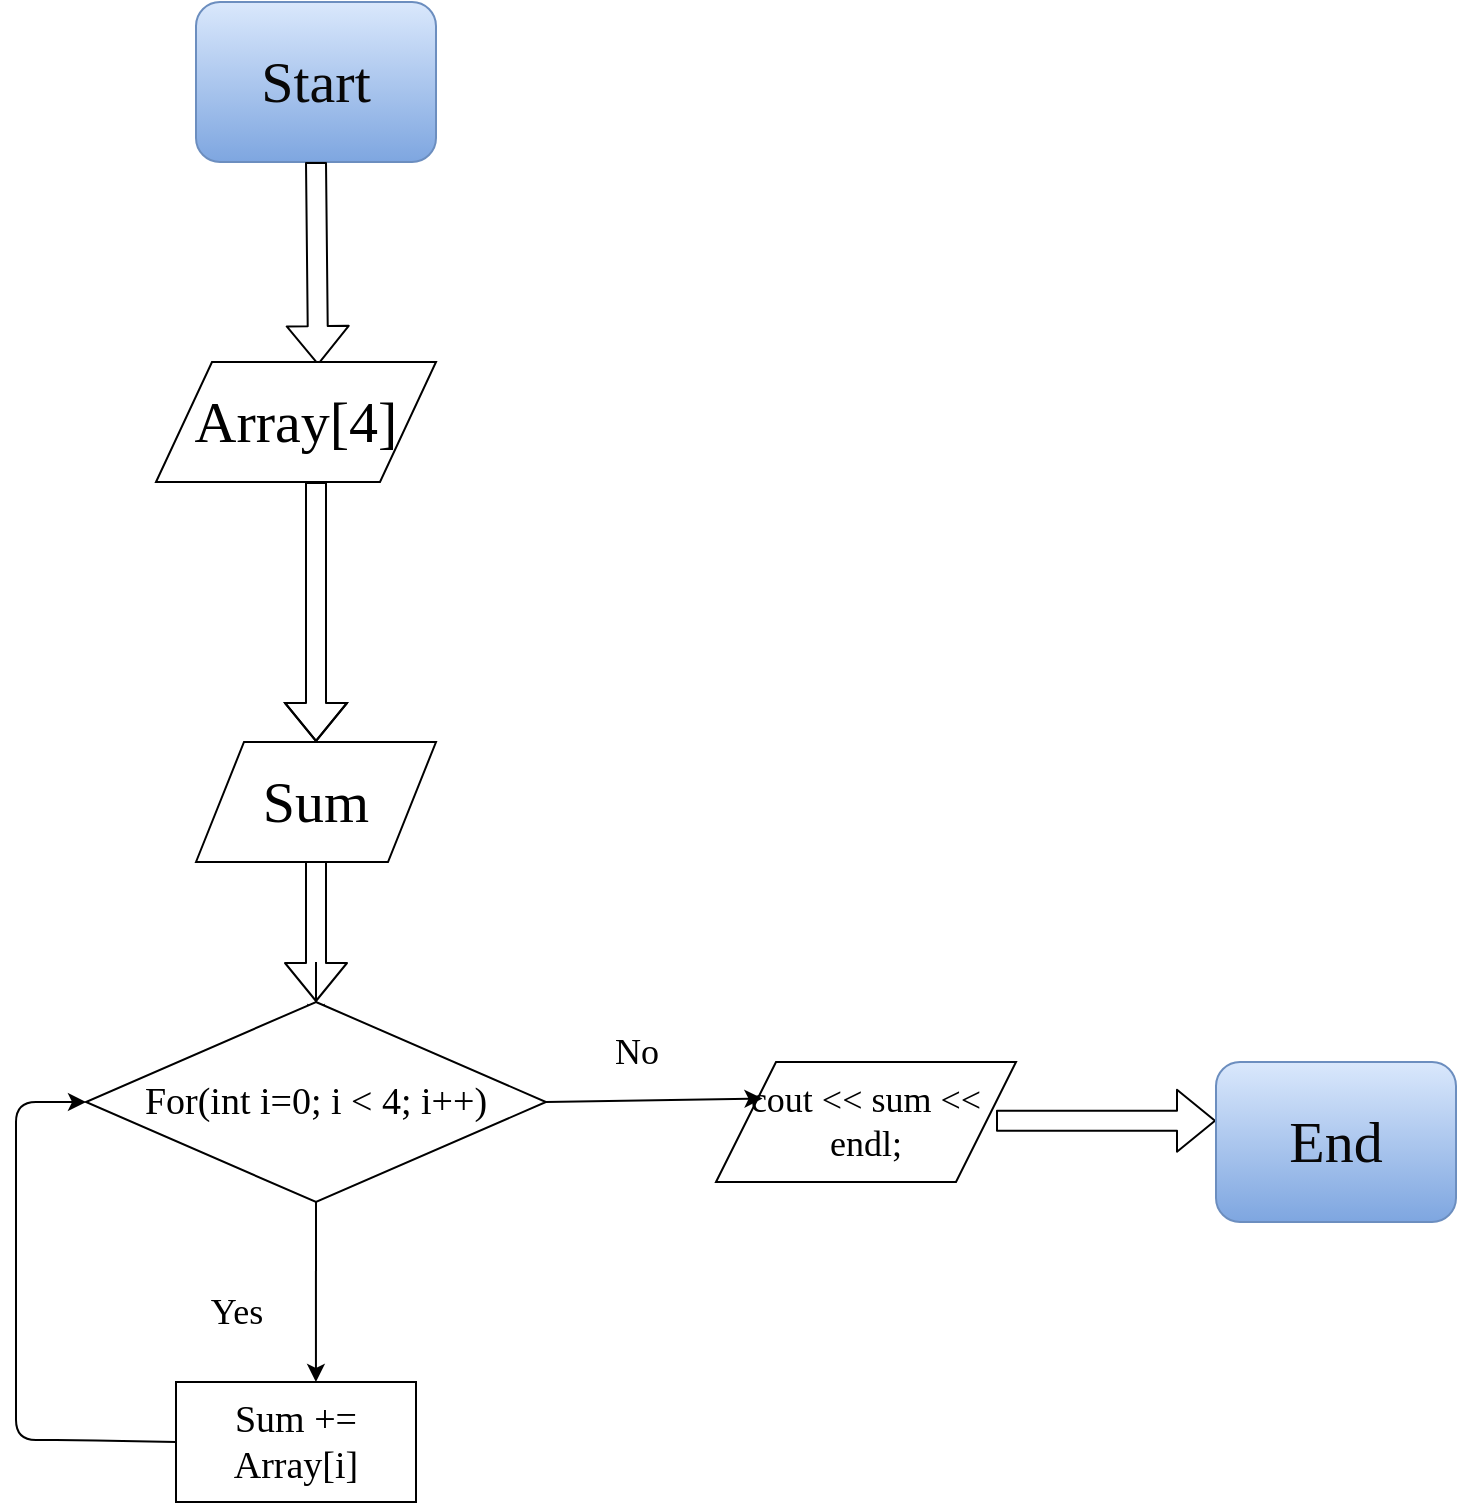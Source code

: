 <mxfile>
    <diagram id="BLtybkU-s49wwo-JNkiE" name="Page-1">
        <mxGraphModel dx="527" dy="476" grid="1" gridSize="10" guides="1" tooltips="1" connect="1" arrows="1" fold="1" page="1" pageScale="1" pageWidth="850" pageHeight="1100" math="0" shadow="0">
            <root>
                <mxCell id="0"/>
                <mxCell id="1" parent="0"/>
                <mxCell id="2" value="&lt;font color=&quot;#080707&quot; style=&quot;font-size: 29px;&quot;&gt;Start&lt;/font&gt;" style="rounded=1;whiteSpace=wrap;html=1;fillColor=#dae8fc;strokeColor=#6c8ebf;gradientColor=#7ea6e0;fontFamily=Times New Roman;fontSize=29;" vertex="1" parent="1">
                    <mxGeometry x="140" y="10" width="120" height="80" as="geometry"/>
                </mxCell>
                <mxCell id="4" value="" style="shape=flexArrow;endArrow=classic;html=1;fontFamily=Times New Roman;fontSize=29;exitX=0.5;exitY=1;exitDx=0;exitDy=0;entryX=0.579;entryY=0.026;entryDx=0;entryDy=0;entryPerimeter=0;" edge="1" parent="1" source="2" target="3">
                    <mxGeometry width="50" height="50" relative="1" as="geometry">
                        <mxPoint x="199.5" y="320" as="sourcePoint"/>
                        <mxPoint x="200" y="340" as="targetPoint"/>
                        <Array as="points"/>
                    </mxGeometry>
                </mxCell>
                <mxCell id="5" value="" style="shape=flexArrow;endArrow=classic;html=1;fontFamily=Times New Roman;fontSize=29;" edge="1" parent="1">
                    <mxGeometry width="50" height="50" relative="1" as="geometry">
                        <mxPoint x="200" y="430" as="sourcePoint"/>
                        <mxPoint x="200" y="510" as="targetPoint"/>
                        <Array as="points"/>
                    </mxGeometry>
                </mxCell>
                <mxCell id="9" value="Sum" style="shape=parallelogram;whiteSpace=wrap;html=1;labelBackgroundColor=none;fontFamily=Times New Roman;fontSize=29;" vertex="1" parent="1">
                    <mxGeometry x="140" y="380" width="120" height="60" as="geometry"/>
                </mxCell>
                <mxCell id="AE4WCcgOrUfrKIlksoUk-22" style="edgeStyle=orthogonalEdgeStyle;rounded=0;orthogonalLoop=1;jettySize=auto;html=1;fontFamily=Times New Roman;fontSize=17;" edge="1" parent="1" source="10">
                    <mxGeometry relative="1" as="geometry">
                        <mxPoint x="200" y="520" as="targetPoint"/>
                    </mxGeometry>
                </mxCell>
                <mxCell id="10" value="For(int i=0; i &amp;lt; 4; i++)" style="rhombus;whiteSpace=wrap;html=1;labelBackgroundColor=none;fontFamily=Times New Roman;fontSize=19;" vertex="1" parent="1">
                    <mxGeometry x="85" y="510" width="230" height="100" as="geometry"/>
                </mxCell>
                <mxCell id="12" value="Sum += Array[i]" style="rounded=0;whiteSpace=wrap;html=1;labelBackgroundColor=none;fontFamily=Times New Roman;fontSize=19;" vertex="1" parent="1">
                    <mxGeometry x="130" y="700" width="120" height="60" as="geometry"/>
                </mxCell>
                <mxCell id="13" value="cout &amp;lt;&amp;lt; sum &amp;lt;&amp;lt; endl;" style="shape=parallelogram;whiteSpace=wrap;html=1;labelBackgroundColor=none;fontFamily=Times New Roman;fontSize=18;" vertex="1" parent="1">
                    <mxGeometry x="400" y="540" width="150" height="60" as="geometry"/>
                </mxCell>
                <mxCell id="15" value="" style="shape=flexArrow;endArrow=classic;html=1;fontFamily=Times New Roman;fontSize=17;" edge="1" parent="1">
                    <mxGeometry width="50" height="50" relative="1" as="geometry">
                        <mxPoint x="540" y="569.33" as="sourcePoint"/>
                        <mxPoint x="650" y="569.33" as="targetPoint"/>
                    </mxGeometry>
                </mxCell>
                <mxCell id="16" value="&lt;font color=&quot;#080707&quot;&gt;End&lt;br&gt;&lt;/font&gt;" style="rounded=1;whiteSpace=wrap;html=1;fillColor=#dae8fc;strokeColor=#6c8ebf;gradientColor=#7ea6e0;fontFamily=Times New Roman;fontSize=29;" vertex="1" parent="1">
                    <mxGeometry x="650" y="540" width="120" height="80" as="geometry"/>
                </mxCell>
                <mxCell id="AE4WCcgOrUfrKIlksoUk-26" value="" style="shape=flexArrow;endArrow=classic;html=1;fontFamily=Times New Roman;fontSize=18;entryX=0.5;entryY=0;entryDx=0;entryDy=0;" edge="1" parent="1" target="9">
                    <mxGeometry width="50" height="50" relative="1" as="geometry">
                        <mxPoint x="200" y="250" as="sourcePoint"/>
                        <mxPoint x="199.33" y="350" as="targetPoint"/>
                        <Array as="points">
                            <mxPoint x="200" y="300"/>
                        </Array>
                    </mxGeometry>
                </mxCell>
                <mxCell id="3" value="Array[4]" style="shape=parallelogram;whiteSpace=wrap;html=1;fontFamily=Times New Roman;fontSize=29;labelBackgroundColor=none;" vertex="1" parent="1">
                    <mxGeometry x="120" y="190" width="140" height="60" as="geometry"/>
                </mxCell>
                <mxCell id="AE4WCcgOrUfrKIlksoUk-32" value="" style="endArrow=classic;html=1;fontFamily=Times New Roman;fontSize=18;entryX=0.583;entryY=0;entryDx=0;entryDy=0;exitX=0.5;exitY=1;exitDx=0;exitDy=0;entryPerimeter=0;" edge="1" parent="1" source="10" target="12">
                    <mxGeometry width="50" height="50" relative="1" as="geometry">
                        <mxPoint x="170" y="650" as="sourcePoint"/>
                        <mxPoint x="250" y="640" as="targetPoint"/>
                    </mxGeometry>
                </mxCell>
                <mxCell id="AE4WCcgOrUfrKIlksoUk-33" value="" style="endArrow=classic;html=1;fontFamily=Times New Roman;fontSize=18;exitX=1;exitY=0.5;exitDx=0;exitDy=0;entryX=0.155;entryY=0.304;entryDx=0;entryDy=0;entryPerimeter=0;" edge="1" parent="1" source="10" target="13">
                    <mxGeometry width="50" height="50" relative="1" as="geometry">
                        <mxPoint x="350" y="620" as="sourcePoint"/>
                        <mxPoint x="400" y="560" as="targetPoint"/>
                    </mxGeometry>
                </mxCell>
                <mxCell id="AE4WCcgOrUfrKIlksoUk-35" value="" style="endArrow=classic;html=1;fontFamily=Times New Roman;fontSize=18;exitX=0;exitY=0.5;exitDx=0;exitDy=0;entryX=0;entryY=0.5;entryDx=0;entryDy=0;" edge="1" parent="1" source="12" target="10">
                    <mxGeometry width="50" height="50" relative="1" as="geometry">
                        <mxPoint x="120" y="729.33" as="sourcePoint"/>
                        <mxPoint x="80" y="560" as="targetPoint"/>
                        <Array as="points">
                            <mxPoint x="80" y="729"/>
                            <mxPoint x="50" y="729"/>
                            <mxPoint x="50" y="640"/>
                            <mxPoint x="50" y="560"/>
                        </Array>
                    </mxGeometry>
                </mxCell>
                <mxCell id="AE4WCcgOrUfrKIlksoUk-36" value="Yes" style="text;html=1;align=center;verticalAlign=middle;resizable=0;points=[];autosize=1;fontSize=18;fontFamily=Times New Roman;" vertex="1" parent="1">
                    <mxGeometry x="140" y="650" width="40" height="30" as="geometry"/>
                </mxCell>
                <mxCell id="AE4WCcgOrUfrKIlksoUk-38" value="No" style="text;html=1;align=center;verticalAlign=middle;resizable=0;points=[];autosize=1;fontSize=18;fontFamily=Times New Roman;" vertex="1" parent="1">
                    <mxGeometry x="340" y="520" width="40" height="30" as="geometry"/>
                </mxCell>
            </root>
        </mxGraphModel>
    </diagram>
</mxfile>